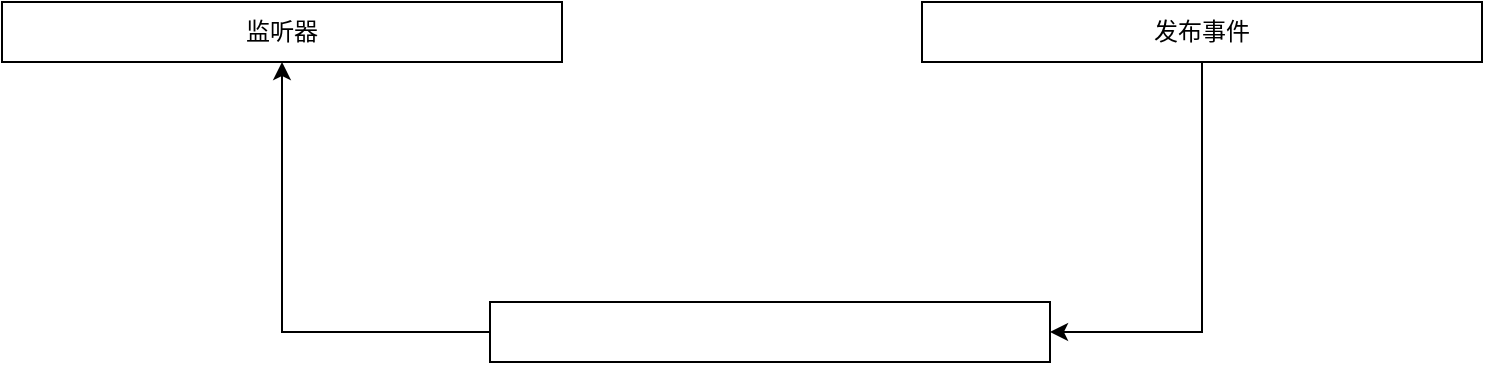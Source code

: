 <mxfile version="13.6.2" type="github">
  <diagram id="isELAY1KJT7U8mkyXqvd" name="第 1 页">
    <mxGraphModel dx="1087" dy="625" grid="1" gridSize="10" guides="1" tooltips="1" connect="1" arrows="1" fold="1" page="1" pageScale="1" pageWidth="827" pageHeight="1169" math="0" shadow="0">
      <root>
        <mxCell id="0" />
        <mxCell id="1" parent="0" />
        <mxCell id="dYDbFUW4tvWijvjgbMrU-1" value="监听器" style="rounded=0;whiteSpace=wrap;html=1;" vertex="1" parent="1">
          <mxGeometry x="30" y="260" width="280" height="30" as="geometry" />
        </mxCell>
        <mxCell id="dYDbFUW4tvWijvjgbMrU-4" style="edgeStyle=orthogonalEdgeStyle;rounded=0;orthogonalLoop=1;jettySize=auto;html=1;entryX=1;entryY=0.5;entryDx=0;entryDy=0;" edge="1" parent="1" source="dYDbFUW4tvWijvjgbMrU-2" target="dYDbFUW4tvWijvjgbMrU-3">
          <mxGeometry relative="1" as="geometry" />
        </mxCell>
        <mxCell id="dYDbFUW4tvWijvjgbMrU-2" value="发布事件" style="rounded=0;whiteSpace=wrap;html=1;" vertex="1" parent="1">
          <mxGeometry x="490" y="260" width="280" height="30" as="geometry" />
        </mxCell>
        <mxCell id="dYDbFUW4tvWijvjgbMrU-5" style="edgeStyle=orthogonalEdgeStyle;rounded=0;orthogonalLoop=1;jettySize=auto;html=1;exitX=0;exitY=0.5;exitDx=0;exitDy=0;" edge="1" parent="1" source="dYDbFUW4tvWijvjgbMrU-3" target="dYDbFUW4tvWijvjgbMrU-1">
          <mxGeometry relative="1" as="geometry" />
        </mxCell>
        <mxCell id="dYDbFUW4tvWijvjgbMrU-3" value="" style="rounded=0;whiteSpace=wrap;html=1;" vertex="1" parent="1">
          <mxGeometry x="274" y="410" width="280" height="30" as="geometry" />
        </mxCell>
      </root>
    </mxGraphModel>
  </diagram>
</mxfile>
